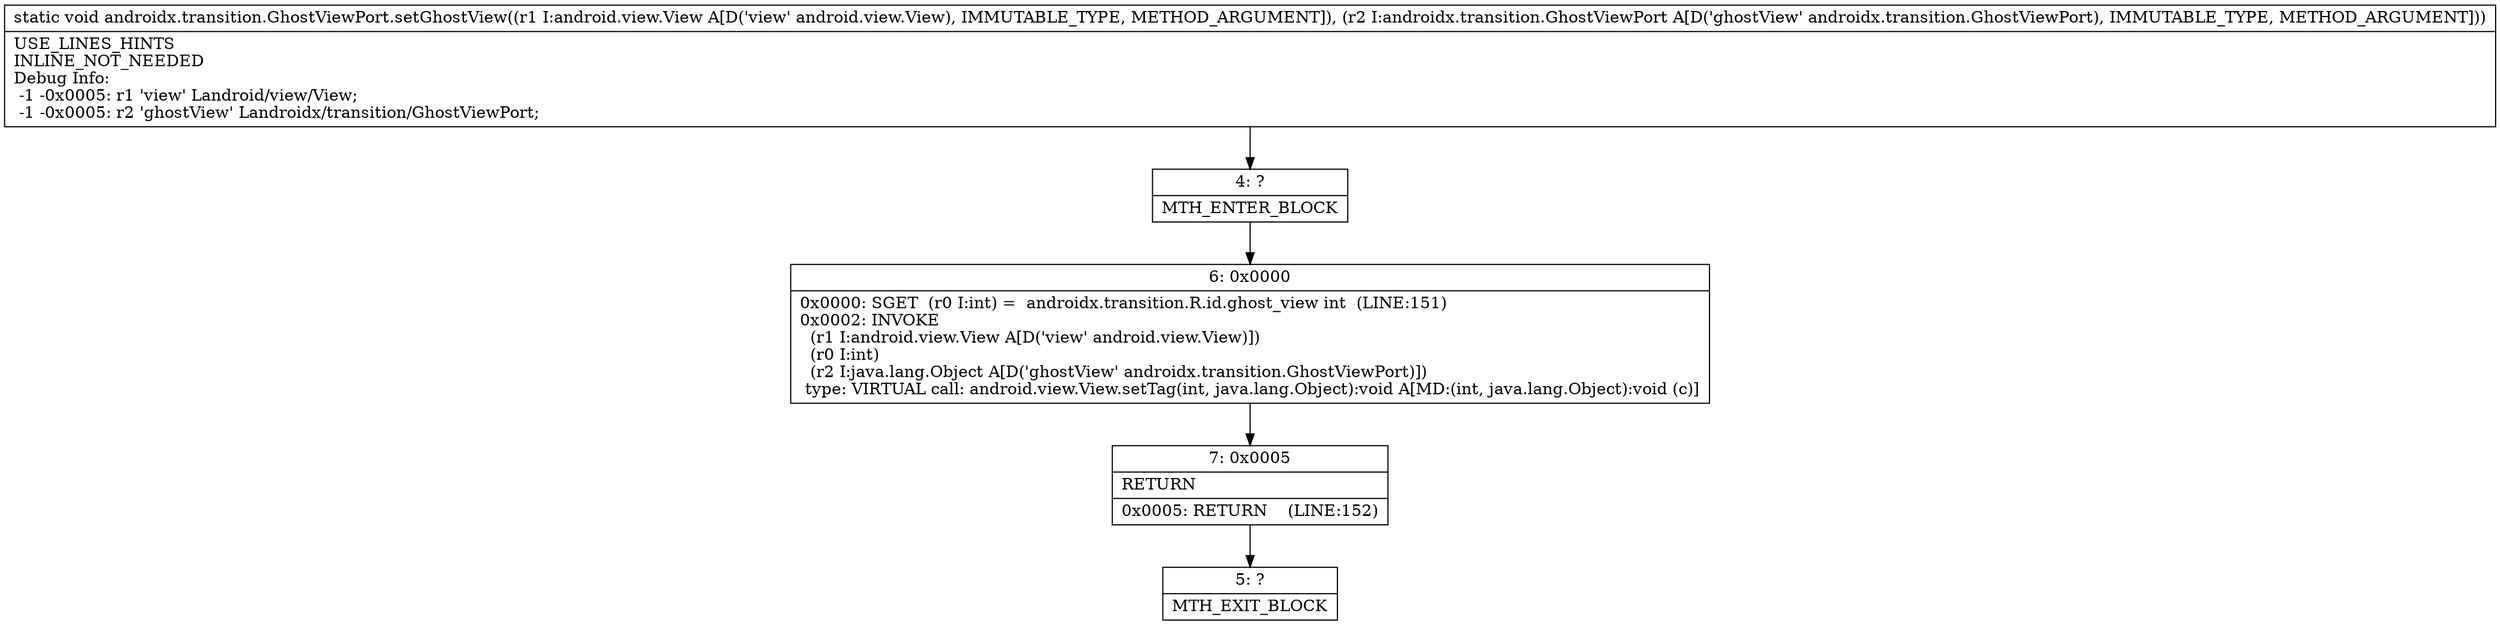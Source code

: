 digraph "CFG forandroidx.transition.GhostViewPort.setGhostView(Landroid\/view\/View;Landroidx\/transition\/GhostViewPort;)V" {
Node_4 [shape=record,label="{4\:\ ?|MTH_ENTER_BLOCK\l}"];
Node_6 [shape=record,label="{6\:\ 0x0000|0x0000: SGET  (r0 I:int) =  androidx.transition.R.id.ghost_view int  (LINE:151)\l0x0002: INVOKE  \l  (r1 I:android.view.View A[D('view' android.view.View)])\l  (r0 I:int)\l  (r2 I:java.lang.Object A[D('ghostView' androidx.transition.GhostViewPort)])\l type: VIRTUAL call: android.view.View.setTag(int, java.lang.Object):void A[MD:(int, java.lang.Object):void (c)]\l}"];
Node_7 [shape=record,label="{7\:\ 0x0005|RETURN\l|0x0005: RETURN    (LINE:152)\l}"];
Node_5 [shape=record,label="{5\:\ ?|MTH_EXIT_BLOCK\l}"];
MethodNode[shape=record,label="{static void androidx.transition.GhostViewPort.setGhostView((r1 I:android.view.View A[D('view' android.view.View), IMMUTABLE_TYPE, METHOD_ARGUMENT]), (r2 I:androidx.transition.GhostViewPort A[D('ghostView' androidx.transition.GhostViewPort), IMMUTABLE_TYPE, METHOD_ARGUMENT]))  | USE_LINES_HINTS\lINLINE_NOT_NEEDED\lDebug Info:\l  \-1 \-0x0005: r1 'view' Landroid\/view\/View;\l  \-1 \-0x0005: r2 'ghostView' Landroidx\/transition\/GhostViewPort;\l}"];
MethodNode -> Node_4;Node_4 -> Node_6;
Node_6 -> Node_7;
Node_7 -> Node_5;
}

